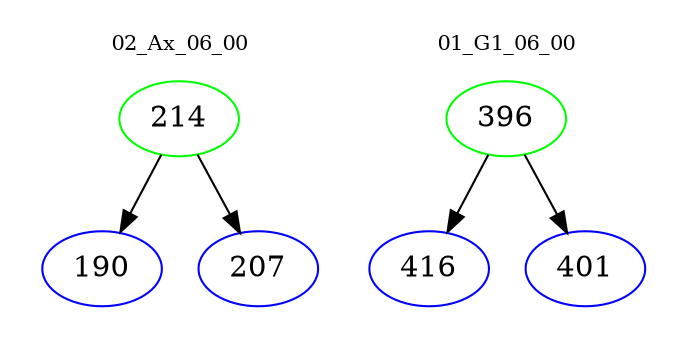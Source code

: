 digraph{
subgraph cluster_0 {
color = white
label = "02_Ax_06_00";
fontsize=10;
T0_214 [label="214", color="green"]
T0_214 -> T0_190 [color="black"]
T0_190 [label="190", color="blue"]
T0_214 -> T0_207 [color="black"]
T0_207 [label="207", color="blue"]
}
subgraph cluster_1 {
color = white
label = "01_G1_06_00";
fontsize=10;
T1_396 [label="396", color="green"]
T1_396 -> T1_416 [color="black"]
T1_416 [label="416", color="blue"]
T1_396 -> T1_401 [color="black"]
T1_401 [label="401", color="blue"]
}
}
